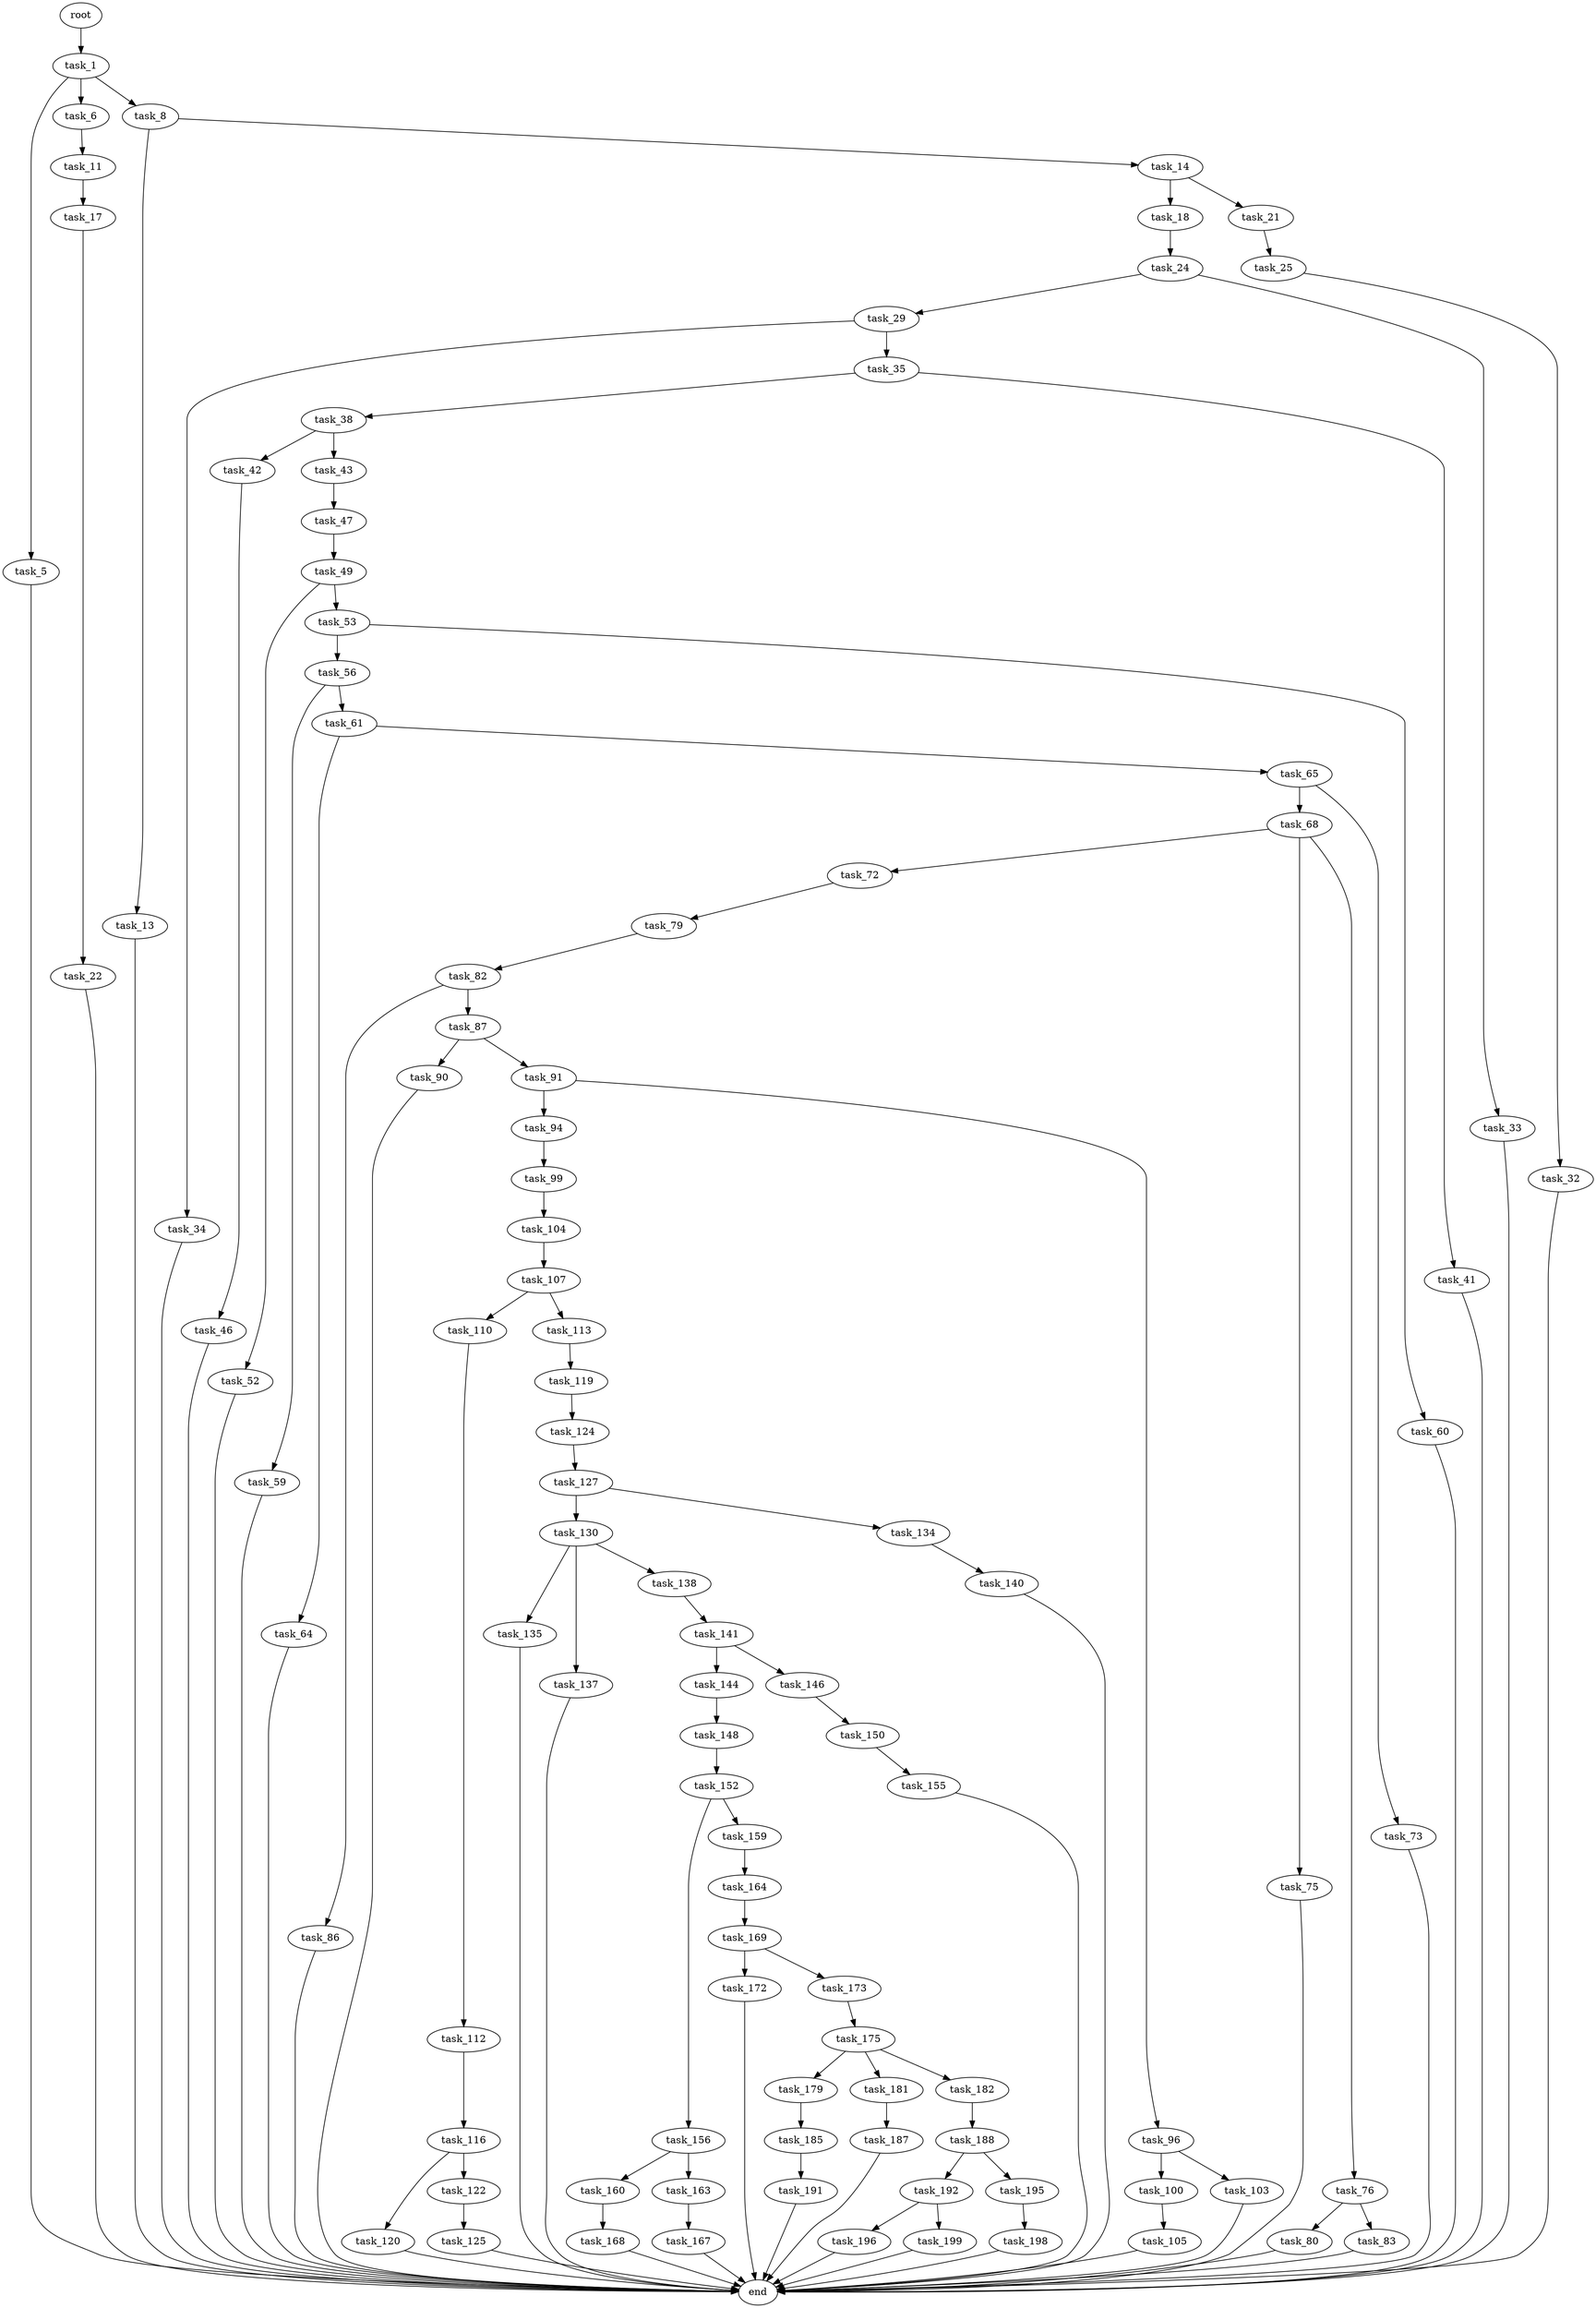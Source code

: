 digraph G {
  root [size="0.000000"];
  task_1 [size="549755813888.000000"];
  task_5 [size="274011818721.000000"];
  task_6 [size="762248376534.000000"];
  task_8 [size="160217997179.000000"];
  end [size="0.000000"];
  task_11 [size="41311342655.000000"];
  task_13 [size="40146870164.000000"];
  task_14 [size="231928233984.000000"];
  task_17 [size="15100341031.000000"];
  task_18 [size="935324055.000000"];
  task_21 [size="230402364814.000000"];
  task_22 [size="134217728000.000000"];
  task_24 [size="134217728000.000000"];
  task_25 [size="1882137360.000000"];
  task_29 [size="372699585622.000000"];
  task_33 [size="24629323628.000000"];
  task_32 [size="1419656054.000000"];
  task_34 [size="617899396036.000000"];
  task_35 [size="333893400308.000000"];
  task_38 [size="21326350532.000000"];
  task_41 [size="8589934592.000000"];
  task_42 [size="14235569706.000000"];
  task_43 [size="9328174888.000000"];
  task_46 [size="184520558912.000000"];
  task_47 [size="1997502505.000000"];
  task_49 [size="134217728000.000000"];
  task_52 [size="443245581428.000000"];
  task_53 [size="20067567650.000000"];
  task_56 [size="217023810664.000000"];
  task_60 [size="282950745773.000000"];
  task_59 [size="15207671807.000000"];
  task_61 [size="28991029248.000000"];
  task_64 [size="2158445605.000000"];
  task_65 [size="17434492814.000000"];
  task_68 [size="569382248.000000"];
  task_73 [size="4968134392.000000"];
  task_72 [size="84539411988.000000"];
  task_75 [size="170298486228.000000"];
  task_76 [size="18790235622.000000"];
  task_79 [size="187307853564.000000"];
  task_80 [size="8589934592.000000"];
  task_83 [size="368057228346.000000"];
  task_82 [size="99476033873.000000"];
  task_86 [size="421223143832.000000"];
  task_87 [size="585624963599.000000"];
  task_90 [size="368293445632.000000"];
  task_91 [size="10194472341.000000"];
  task_94 [size="915625252580.000000"];
  task_96 [size="274783676904.000000"];
  task_99 [size="1205359690685.000000"];
  task_100 [size="6227261618.000000"];
  task_103 [size="257527932035.000000"];
  task_104 [size="1432650639.000000"];
  task_105 [size="8589934592.000000"];
  task_107 [size="68719476736.000000"];
  task_110 [size="5571967167.000000"];
  task_113 [size="34854975138.000000"];
  task_112 [size="39192539667.000000"];
  task_116 [size="6201385713.000000"];
  task_119 [size="5099362048.000000"];
  task_120 [size="549755813888.000000"];
  task_122 [size="402906243430.000000"];
  task_124 [size="52997017572.000000"];
  task_125 [size="7843018614.000000"];
  task_127 [size="8589934592.000000"];
  task_130 [size="7209282932.000000"];
  task_134 [size="72488731359.000000"];
  task_135 [size="843530797668.000000"];
  task_137 [size="1734871515.000000"];
  task_138 [size="28991029248.000000"];
  task_140 [size="719653814979.000000"];
  task_141 [size="160626930027.000000"];
  task_144 [size="7618187579.000000"];
  task_146 [size="368293445632.000000"];
  task_148 [size="30996544081.000000"];
  task_150 [size="19049233481.000000"];
  task_152 [size="28991029248.000000"];
  task_155 [size="134217728000.000000"];
  task_156 [size="6434154617.000000"];
  task_159 [size="68719476736.000000"];
  task_160 [size="782757789696.000000"];
  task_163 [size="4405324089.000000"];
  task_164 [size="987506037.000000"];
  task_168 [size="372843508.000000"];
  task_167 [size="468586152417.000000"];
  task_169 [size="386560791008.000000"];
  task_172 [size="549755813888.000000"];
  task_173 [size="231928233984.000000"];
  task_175 [size="629945958200.000000"];
  task_179 [size="1071702685258.000000"];
  task_181 [size="305705603167.000000"];
  task_182 [size="252712772459.000000"];
  task_185 [size="549755813888.000000"];
  task_187 [size="41605717088.000000"];
  task_188 [size="14619462602.000000"];
  task_191 [size="24820468604.000000"];
  task_192 [size="549755813888.000000"];
  task_195 [size="194377093323.000000"];
  task_196 [size="231928233984.000000"];
  task_199 [size="22042267391.000000"];
  task_198 [size="39446144820.000000"];

  root -> task_1 [size="1.000000"];
  task_1 -> task_5 [size="536870912.000000"];
  task_1 -> task_6 [size="536870912.000000"];
  task_1 -> task_8 [size="536870912.000000"];
  task_5 -> end [size="1.000000"];
  task_6 -> task_11 [size="838860800.000000"];
  task_8 -> task_13 [size="679477248.000000"];
  task_8 -> task_14 [size="679477248.000000"];
  task_11 -> task_17 [size="33554432.000000"];
  task_13 -> end [size="1.000000"];
  task_14 -> task_18 [size="301989888.000000"];
  task_14 -> task_21 [size="301989888.000000"];
  task_17 -> task_22 [size="838860800.000000"];
  task_18 -> task_24 [size="33554432.000000"];
  task_21 -> task_25 [size="411041792.000000"];
  task_22 -> end [size="1.000000"];
  task_24 -> task_29 [size="209715200.000000"];
  task_24 -> task_33 [size="209715200.000000"];
  task_25 -> task_32 [size="75497472.000000"];
  task_29 -> task_34 [size="301989888.000000"];
  task_29 -> task_35 [size="301989888.000000"];
  task_33 -> end [size="1.000000"];
  task_32 -> end [size="1.000000"];
  task_34 -> end [size="1.000000"];
  task_35 -> task_38 [size="536870912.000000"];
  task_35 -> task_41 [size="536870912.000000"];
  task_38 -> task_42 [size="33554432.000000"];
  task_38 -> task_43 [size="33554432.000000"];
  task_41 -> end [size="1.000000"];
  task_42 -> task_46 [size="301989888.000000"];
  task_43 -> task_47 [size="536870912.000000"];
  task_46 -> end [size="1.000000"];
  task_47 -> task_49 [size="33554432.000000"];
  task_49 -> task_52 [size="209715200.000000"];
  task_49 -> task_53 [size="209715200.000000"];
  task_52 -> end [size="1.000000"];
  task_53 -> task_56 [size="536870912.000000"];
  task_53 -> task_60 [size="536870912.000000"];
  task_56 -> task_59 [size="301989888.000000"];
  task_56 -> task_61 [size="301989888.000000"];
  task_60 -> end [size="1.000000"];
  task_59 -> end [size="1.000000"];
  task_61 -> task_64 [size="75497472.000000"];
  task_61 -> task_65 [size="75497472.000000"];
  task_64 -> end [size="1.000000"];
  task_65 -> task_68 [size="536870912.000000"];
  task_65 -> task_73 [size="536870912.000000"];
  task_68 -> task_72 [size="33554432.000000"];
  task_68 -> task_75 [size="33554432.000000"];
  task_68 -> task_76 [size="33554432.000000"];
  task_73 -> end [size="1.000000"];
  task_72 -> task_79 [size="134217728.000000"];
  task_75 -> end [size="1.000000"];
  task_76 -> task_80 [size="301989888.000000"];
  task_76 -> task_83 [size="301989888.000000"];
  task_79 -> task_82 [size="536870912.000000"];
  task_80 -> end [size="1.000000"];
  task_83 -> end [size="1.000000"];
  task_82 -> task_86 [size="75497472.000000"];
  task_82 -> task_87 [size="75497472.000000"];
  task_86 -> end [size="1.000000"];
  task_87 -> task_90 [size="411041792.000000"];
  task_87 -> task_91 [size="411041792.000000"];
  task_90 -> end [size="1.000000"];
  task_91 -> task_94 [size="838860800.000000"];
  task_91 -> task_96 [size="838860800.000000"];
  task_94 -> task_99 [size="679477248.000000"];
  task_96 -> task_100 [size="209715200.000000"];
  task_96 -> task_103 [size="209715200.000000"];
  task_99 -> task_104 [size="838860800.000000"];
  task_100 -> task_105 [size="134217728.000000"];
  task_103 -> end [size="1.000000"];
  task_104 -> task_107 [size="33554432.000000"];
  task_105 -> end [size="1.000000"];
  task_107 -> task_110 [size="134217728.000000"];
  task_107 -> task_113 [size="134217728.000000"];
  task_110 -> task_112 [size="209715200.000000"];
  task_113 -> task_119 [size="679477248.000000"];
  task_112 -> task_116 [size="679477248.000000"];
  task_116 -> task_120 [size="209715200.000000"];
  task_116 -> task_122 [size="209715200.000000"];
  task_119 -> task_124 [size="536870912.000000"];
  task_120 -> end [size="1.000000"];
  task_122 -> task_125 [size="411041792.000000"];
  task_124 -> task_127 [size="838860800.000000"];
  task_125 -> end [size="1.000000"];
  task_127 -> task_130 [size="33554432.000000"];
  task_127 -> task_134 [size="33554432.000000"];
  task_130 -> task_135 [size="134217728.000000"];
  task_130 -> task_137 [size="134217728.000000"];
  task_130 -> task_138 [size="134217728.000000"];
  task_134 -> task_140 [size="209715200.000000"];
  task_135 -> end [size="1.000000"];
  task_137 -> end [size="1.000000"];
  task_138 -> task_141 [size="75497472.000000"];
  task_140 -> end [size="1.000000"];
  task_141 -> task_144 [size="301989888.000000"];
  task_141 -> task_146 [size="301989888.000000"];
  task_144 -> task_148 [size="411041792.000000"];
  task_146 -> task_150 [size="411041792.000000"];
  task_148 -> task_152 [size="838860800.000000"];
  task_150 -> task_155 [size="411041792.000000"];
  task_152 -> task_156 [size="75497472.000000"];
  task_152 -> task_159 [size="75497472.000000"];
  task_155 -> end [size="1.000000"];
  task_156 -> task_160 [size="33554432.000000"];
  task_156 -> task_163 [size="33554432.000000"];
  task_159 -> task_164 [size="134217728.000000"];
  task_160 -> task_168 [size="679477248.000000"];
  task_163 -> task_167 [size="75497472.000000"];
  task_164 -> task_169 [size="33554432.000000"];
  task_168 -> end [size="1.000000"];
  task_167 -> end [size="1.000000"];
  task_169 -> task_172 [size="411041792.000000"];
  task_169 -> task_173 [size="411041792.000000"];
  task_172 -> end [size="1.000000"];
  task_173 -> task_175 [size="301989888.000000"];
  task_175 -> task_179 [size="536870912.000000"];
  task_175 -> task_181 [size="536870912.000000"];
  task_175 -> task_182 [size="536870912.000000"];
  task_179 -> task_185 [size="679477248.000000"];
  task_181 -> task_187 [size="209715200.000000"];
  task_182 -> task_188 [size="301989888.000000"];
  task_185 -> task_191 [size="536870912.000000"];
  task_187 -> end [size="1.000000"];
  task_188 -> task_192 [size="411041792.000000"];
  task_188 -> task_195 [size="411041792.000000"];
  task_191 -> end [size="1.000000"];
  task_192 -> task_196 [size="536870912.000000"];
  task_192 -> task_199 [size="536870912.000000"];
  task_195 -> task_198 [size="209715200.000000"];
  task_196 -> end [size="1.000000"];
  task_199 -> end [size="1.000000"];
  task_198 -> end [size="1.000000"];
}
